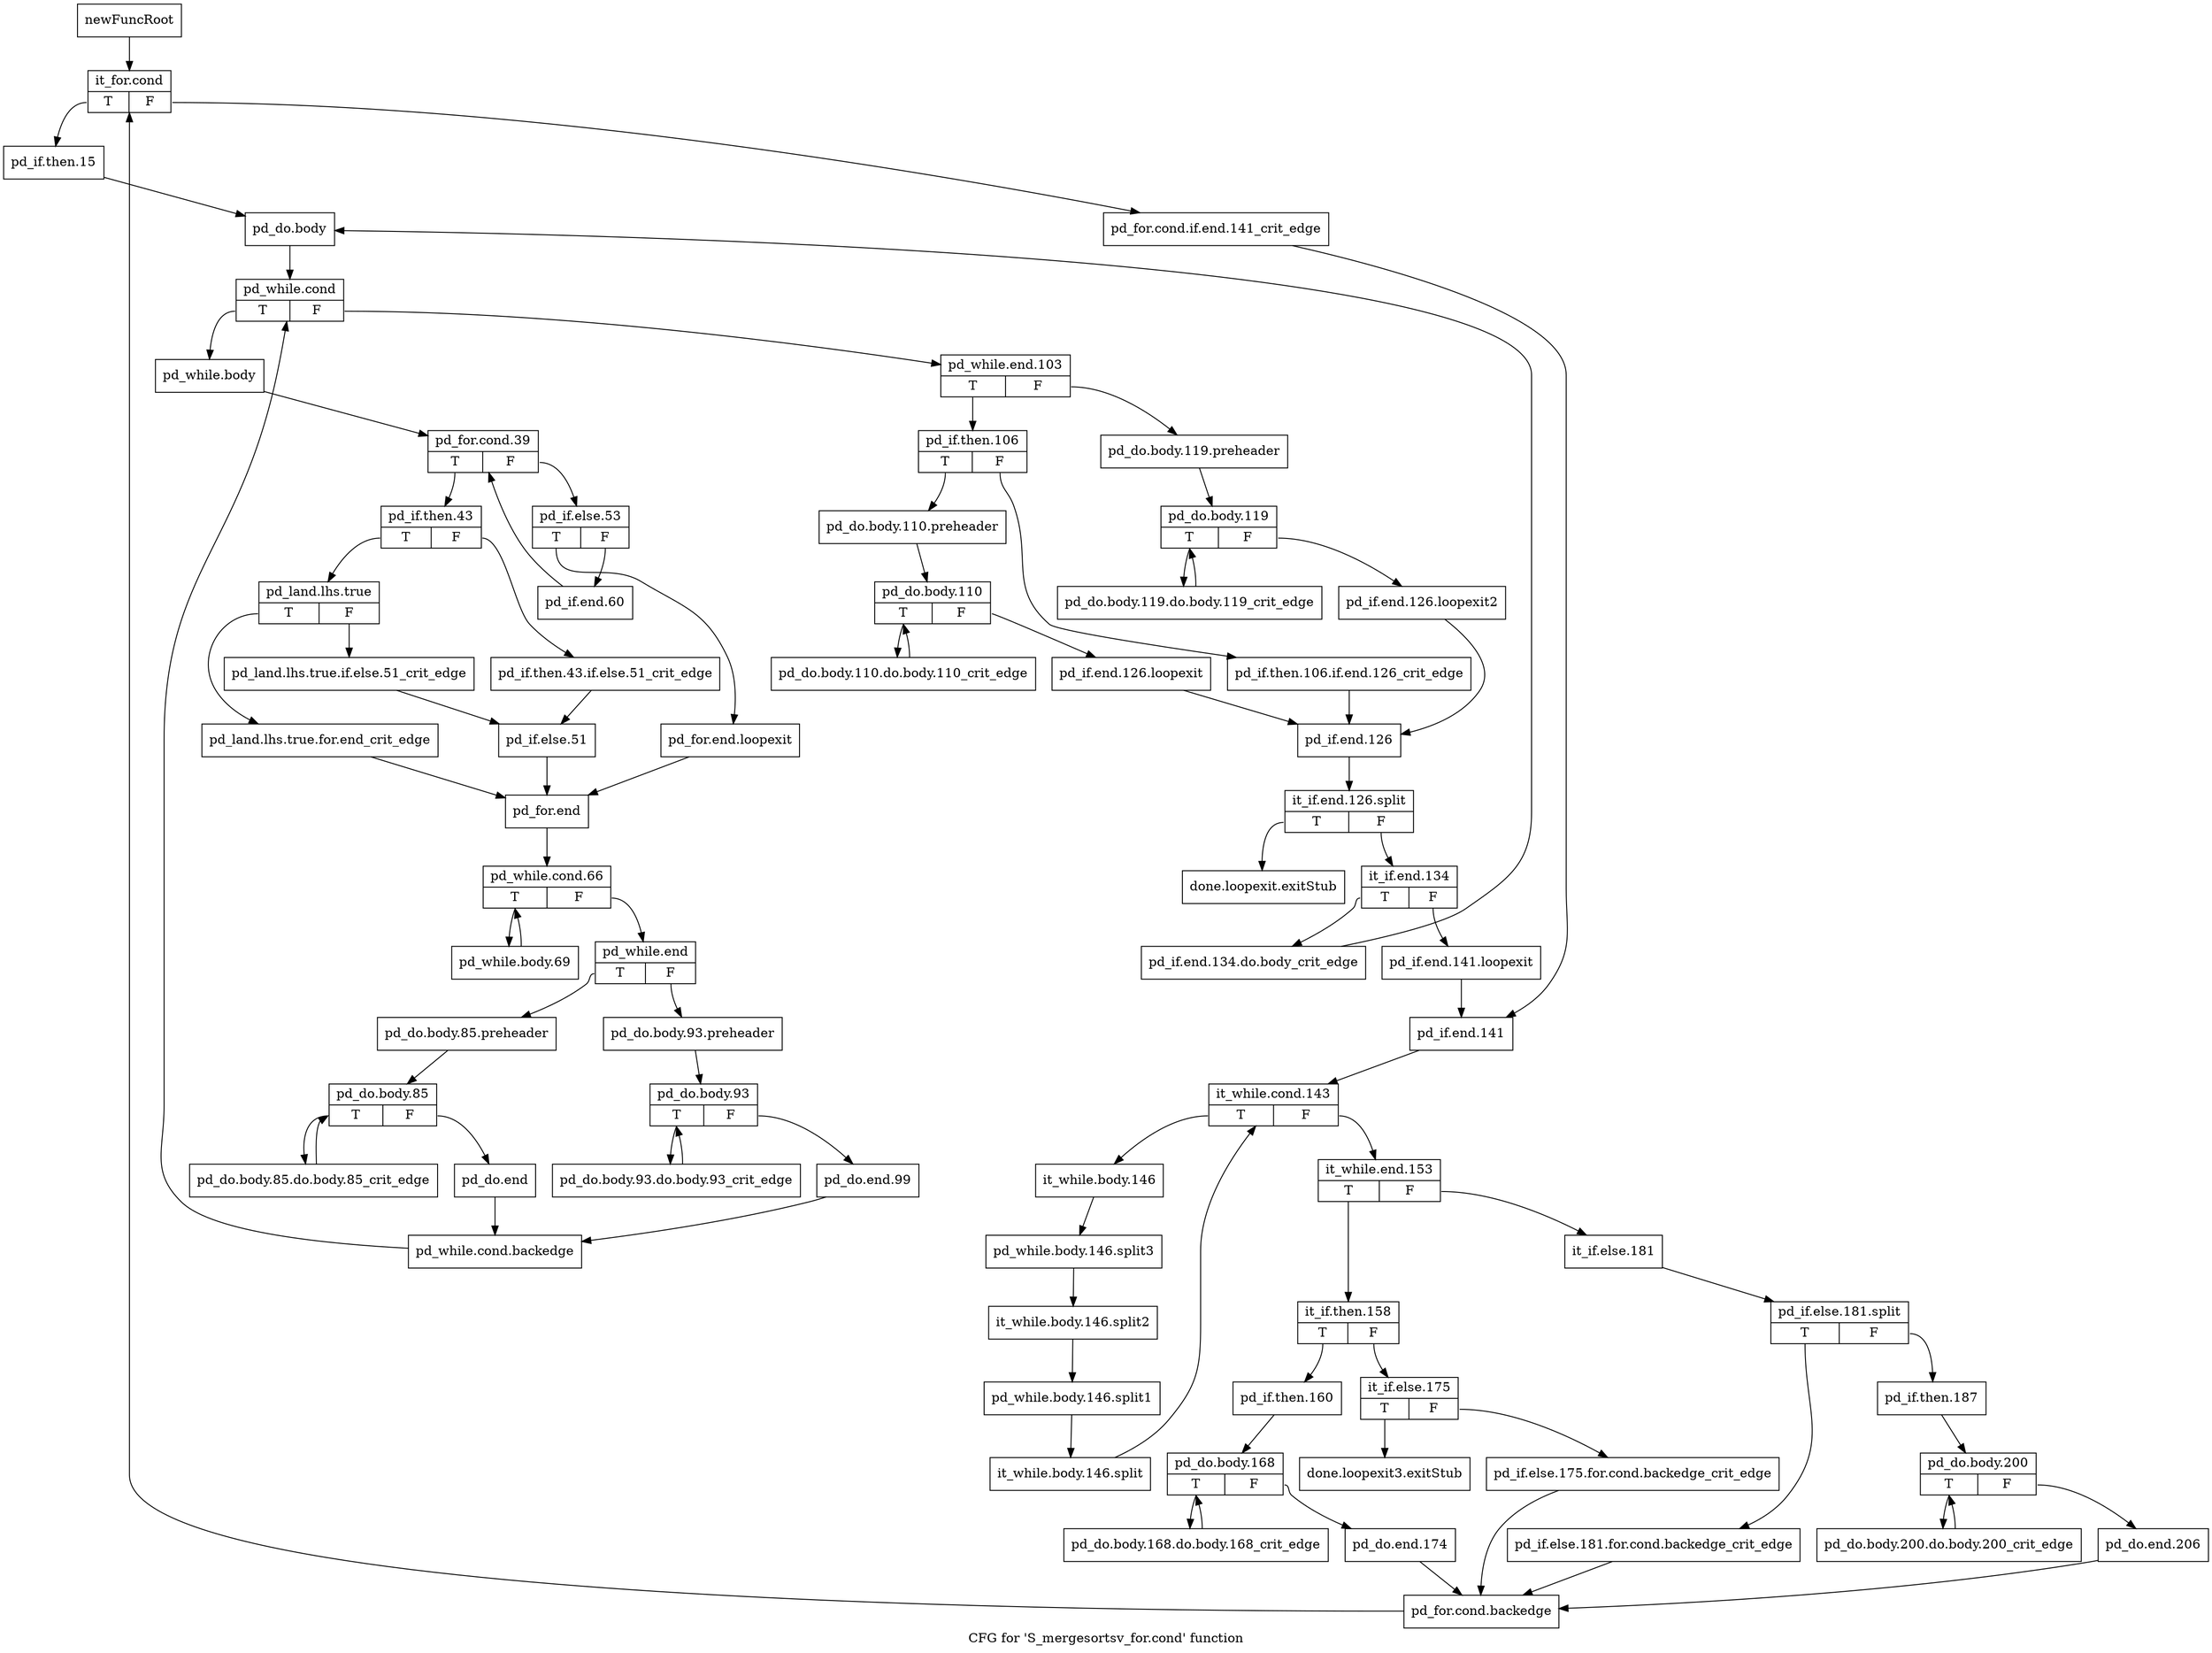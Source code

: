 digraph "CFG for 'S_mergesortsv_for.cond' function" {
	label="CFG for 'S_mergesortsv_for.cond' function";

	Node0x50b1ca0 [shape=record,label="{newFuncRoot}"];
	Node0x50b1ca0 -> Node0x50b1d90;
	Node0x50b1cf0 [shape=record,label="{done.loopexit.exitStub}"];
	Node0x50b1d40 [shape=record,label="{done.loopexit3.exitStub}"];
	Node0x50b1d90 [shape=record,label="{it_for.cond|{<s0>T|<s1>F}}"];
	Node0x50b1d90:s0 -> Node0x50b1e30;
	Node0x50b1d90:s1 -> Node0x50b1de0;
	Node0x50b1de0 [shape=record,label="{pd_for.cond.if.end.141_crit_edge}"];
	Node0x50b1de0 -> Node0x50b2330;
	Node0x50b1e30 [shape=record,label="{pd_if.then.15}"];
	Node0x50b1e30 -> Node0x50b1e80;
	Node0x50b1e80 [shape=record,label="{pd_do.body}"];
	Node0x50b1e80 -> Node0x50b1ed0;
	Node0x50b1ed0 [shape=record,label="{pd_while.cond|{<s0>T|<s1>F}}"];
	Node0x50b1ed0:s0 -> Node0x50b2970;
	Node0x50b1ed0:s1 -> Node0x50b1f20;
	Node0x50b1f20 [shape=record,label="{pd_while.end.103|{<s0>T|<s1>F}}"];
	Node0x50b1f20:s0 -> Node0x50b20b0;
	Node0x50b1f20:s1 -> Node0x50b1f70;
	Node0x50b1f70 [shape=record,label="{pd_do.body.119.preheader}"];
	Node0x50b1f70 -> Node0x50b1fc0;
	Node0x50b1fc0 [shape=record,label="{pd_do.body.119|{<s0>T|<s1>F}}"];
	Node0x50b1fc0:s0 -> Node0x50b2060;
	Node0x50b1fc0:s1 -> Node0x50b2010;
	Node0x50b2010 [shape=record,label="{pd_if.end.126.loopexit2}"];
	Node0x50b2010 -> Node0x50b2240;
	Node0x50b2060 [shape=record,label="{pd_do.body.119.do.body.119_crit_edge}"];
	Node0x50b2060 -> Node0x50b1fc0;
	Node0x50b20b0 [shape=record,label="{pd_if.then.106|{<s0>T|<s1>F}}"];
	Node0x50b20b0:s0 -> Node0x50b2150;
	Node0x50b20b0:s1 -> Node0x50b2100;
	Node0x50b2100 [shape=record,label="{pd_if.then.106.if.end.126_crit_edge}"];
	Node0x50b2100 -> Node0x50b2240;
	Node0x50b2150 [shape=record,label="{pd_do.body.110.preheader}"];
	Node0x50b2150 -> Node0x50b21a0;
	Node0x50b21a0 [shape=record,label="{pd_do.body.110|{<s0>T|<s1>F}}"];
	Node0x50b21a0:s0 -> Node0x50b2920;
	Node0x50b21a0:s1 -> Node0x50b21f0;
	Node0x50b21f0 [shape=record,label="{pd_if.end.126.loopexit}"];
	Node0x50b21f0 -> Node0x50b2240;
	Node0x50b2240 [shape=record,label="{pd_if.end.126}"];
	Node0x50b2240 -> Node0x66df9c0;
	Node0x66df9c0 [shape=record,label="{it_if.end.126.split|{<s0>T|<s1>F}}"];
	Node0x66df9c0:s0 -> Node0x50b1cf0;
	Node0x66df9c0:s1 -> Node0x50b2290;
	Node0x50b2290 [shape=record,label="{it_if.end.134|{<s0>T|<s1>F}}"];
	Node0x50b2290:s0 -> Node0x50b28d0;
	Node0x50b2290:s1 -> Node0x50b22e0;
	Node0x50b22e0 [shape=record,label="{pd_if.end.141.loopexit}"];
	Node0x50b22e0 -> Node0x50b2330;
	Node0x50b2330 [shape=record,label="{pd_if.end.141}"];
	Node0x50b2330 -> Node0x50b2380;
	Node0x50b2380 [shape=record,label="{it_while.cond.143|{<s0>T|<s1>F}}"];
	Node0x50b2380:s0 -> Node0x50b2880;
	Node0x50b2380:s1 -> Node0x50b23d0;
	Node0x50b23d0 [shape=record,label="{it_while.end.153|{<s0>T|<s1>F}}"];
	Node0x50b23d0:s0 -> Node0x50b2600;
	Node0x50b23d0:s1 -> Node0x50b2420;
	Node0x50b2420 [shape=record,label="{it_if.else.181}"];
	Node0x50b2420 -> Node0x66dee00;
	Node0x66dee00 [shape=record,label="{pd_if.else.181.split|{<s0>T|<s1>F}}"];
	Node0x66dee00:s0 -> Node0x50b25b0;
	Node0x66dee00:s1 -> Node0x50b2470;
	Node0x50b2470 [shape=record,label="{pd_if.then.187}"];
	Node0x50b2470 -> Node0x50b24c0;
	Node0x50b24c0 [shape=record,label="{pd_do.body.200|{<s0>T|<s1>F}}"];
	Node0x50b24c0:s0 -> Node0x50b2560;
	Node0x50b24c0:s1 -> Node0x50b2510;
	Node0x50b2510 [shape=record,label="{pd_do.end.206}"];
	Node0x50b2510 -> Node0x50b27e0;
	Node0x50b2560 [shape=record,label="{pd_do.body.200.do.body.200_crit_edge}"];
	Node0x50b2560 -> Node0x50b24c0;
	Node0x50b25b0 [shape=record,label="{pd_if.else.181.for.cond.backedge_crit_edge}"];
	Node0x50b25b0 -> Node0x50b27e0;
	Node0x50b2600 [shape=record,label="{it_if.then.158|{<s0>T|<s1>F}}"];
	Node0x50b2600:s0 -> Node0x50b26f0;
	Node0x50b2600:s1 -> Node0x50b2650;
	Node0x50b2650 [shape=record,label="{it_if.else.175|{<s0>T|<s1>F}}"];
	Node0x50b2650:s0 -> Node0x50b1d40;
	Node0x50b2650:s1 -> Node0x50b26a0;
	Node0x50b26a0 [shape=record,label="{pd_if.else.175.for.cond.backedge_crit_edge}"];
	Node0x50b26a0 -> Node0x50b27e0;
	Node0x50b26f0 [shape=record,label="{pd_if.then.160}"];
	Node0x50b26f0 -> Node0x50b2740;
	Node0x50b2740 [shape=record,label="{pd_do.body.168|{<s0>T|<s1>F}}"];
	Node0x50b2740:s0 -> Node0x50b2830;
	Node0x50b2740:s1 -> Node0x50b2790;
	Node0x50b2790 [shape=record,label="{pd_do.end.174}"];
	Node0x50b2790 -> Node0x50b27e0;
	Node0x50b27e0 [shape=record,label="{pd_for.cond.backedge}"];
	Node0x50b27e0 -> Node0x50b1d90;
	Node0x50b2830 [shape=record,label="{pd_do.body.168.do.body.168_crit_edge}"];
	Node0x50b2830 -> Node0x50b2740;
	Node0x50b2880 [shape=record,label="{it_while.body.146}"];
	Node0x50b2880 -> Node0x649e640;
	Node0x649e640 [shape=record,label="{pd_while.body.146.split3}"];
	Node0x649e640 -> Node0x649e870;
	Node0x649e870 [shape=record,label="{it_while.body.146.split2}"];
	Node0x649e870 -> Node0x66de8f0;
	Node0x66de8f0 [shape=record,label="{pd_while.body.146.split1}"];
	Node0x66de8f0 -> Node0x66de9c0;
	Node0x66de9c0 [shape=record,label="{it_while.body.146.split}"];
	Node0x66de9c0 -> Node0x50b2380;
	Node0x50b28d0 [shape=record,label="{pd_if.end.134.do.body_crit_edge}"];
	Node0x50b28d0 -> Node0x50b1e80;
	Node0x50b2920 [shape=record,label="{pd_do.body.110.do.body.110_crit_edge}"];
	Node0x50b2920 -> Node0x50b21a0;
	Node0x50b2970 [shape=record,label="{pd_while.body}"];
	Node0x50b2970 -> Node0x50b29c0;
	Node0x50b29c0 [shape=record,label="{pd_for.cond.39|{<s0>T|<s1>F}}"];
	Node0x50b29c0:s0 -> Node0x50b2b00;
	Node0x50b29c0:s1 -> Node0x50b2a10;
	Node0x50b2a10 [shape=record,label="{pd_if.else.53|{<s0>T|<s1>F}}"];
	Node0x50b2a10:s0 -> Node0x50b2ab0;
	Node0x50b2a10:s1 -> Node0x50b2a60;
	Node0x50b2a60 [shape=record,label="{pd_if.end.60}"];
	Node0x50b2a60 -> Node0x50b29c0;
	Node0x50b2ab0 [shape=record,label="{pd_for.end.loopexit}"];
	Node0x50b2ab0 -> Node0x50b2ce0;
	Node0x50b2b00 [shape=record,label="{pd_if.then.43|{<s0>T|<s1>F}}"];
	Node0x50b2b00:s0 -> Node0x50b2ba0;
	Node0x50b2b00:s1 -> Node0x50b2b50;
	Node0x50b2b50 [shape=record,label="{pd_if.then.43.if.else.51_crit_edge}"];
	Node0x50b2b50 -> Node0x50b2c40;
	Node0x50b2ba0 [shape=record,label="{pd_land.lhs.true|{<s0>T|<s1>F}}"];
	Node0x50b2ba0:s0 -> Node0x50b2c90;
	Node0x50b2ba0:s1 -> Node0x50b2bf0;
	Node0x50b2bf0 [shape=record,label="{pd_land.lhs.true.if.else.51_crit_edge}"];
	Node0x50b2bf0 -> Node0x50b2c40;
	Node0x50b2c40 [shape=record,label="{pd_if.else.51}"];
	Node0x50b2c40 -> Node0x50b2ce0;
	Node0x50b2c90 [shape=record,label="{pd_land.lhs.true.for.end_crit_edge}"];
	Node0x50b2c90 -> Node0x50b2ce0;
	Node0x50b2ce0 [shape=record,label="{pd_for.end}"];
	Node0x50b2ce0 -> Node0x50b2d30;
	Node0x50b2d30 [shape=record,label="{pd_while.cond.66|{<s0>T|<s1>F}}"];
	Node0x50b2d30:s0 -> Node0x50b30a0;
	Node0x50b2d30:s1 -> Node0x50b2d80;
	Node0x50b2d80 [shape=record,label="{pd_while.end|{<s0>T|<s1>F}}"];
	Node0x50b2d80:s0 -> Node0x50b2f10;
	Node0x50b2d80:s1 -> Node0x50b2dd0;
	Node0x50b2dd0 [shape=record,label="{pd_do.body.93.preheader}"];
	Node0x50b2dd0 -> Node0x50b2e20;
	Node0x50b2e20 [shape=record,label="{pd_do.body.93|{<s0>T|<s1>F}}"];
	Node0x50b2e20:s0 -> Node0x50b2ec0;
	Node0x50b2e20:s1 -> Node0x50b2e70;
	Node0x50b2e70 [shape=record,label="{pd_do.end.99}"];
	Node0x50b2e70 -> Node0x50b3000;
	Node0x50b2ec0 [shape=record,label="{pd_do.body.93.do.body.93_crit_edge}"];
	Node0x50b2ec0 -> Node0x50b2e20;
	Node0x50b2f10 [shape=record,label="{pd_do.body.85.preheader}"];
	Node0x50b2f10 -> Node0x50b2f60;
	Node0x50b2f60 [shape=record,label="{pd_do.body.85|{<s0>T|<s1>F}}"];
	Node0x50b2f60:s0 -> Node0x50b3050;
	Node0x50b2f60:s1 -> Node0x50b2fb0;
	Node0x50b2fb0 [shape=record,label="{pd_do.end}"];
	Node0x50b2fb0 -> Node0x50b3000;
	Node0x50b3000 [shape=record,label="{pd_while.cond.backedge}"];
	Node0x50b3000 -> Node0x50b1ed0;
	Node0x50b3050 [shape=record,label="{pd_do.body.85.do.body.85_crit_edge}"];
	Node0x50b3050 -> Node0x50b2f60;
	Node0x50b30a0 [shape=record,label="{pd_while.body.69}"];
	Node0x50b30a0 -> Node0x50b2d30;
}
